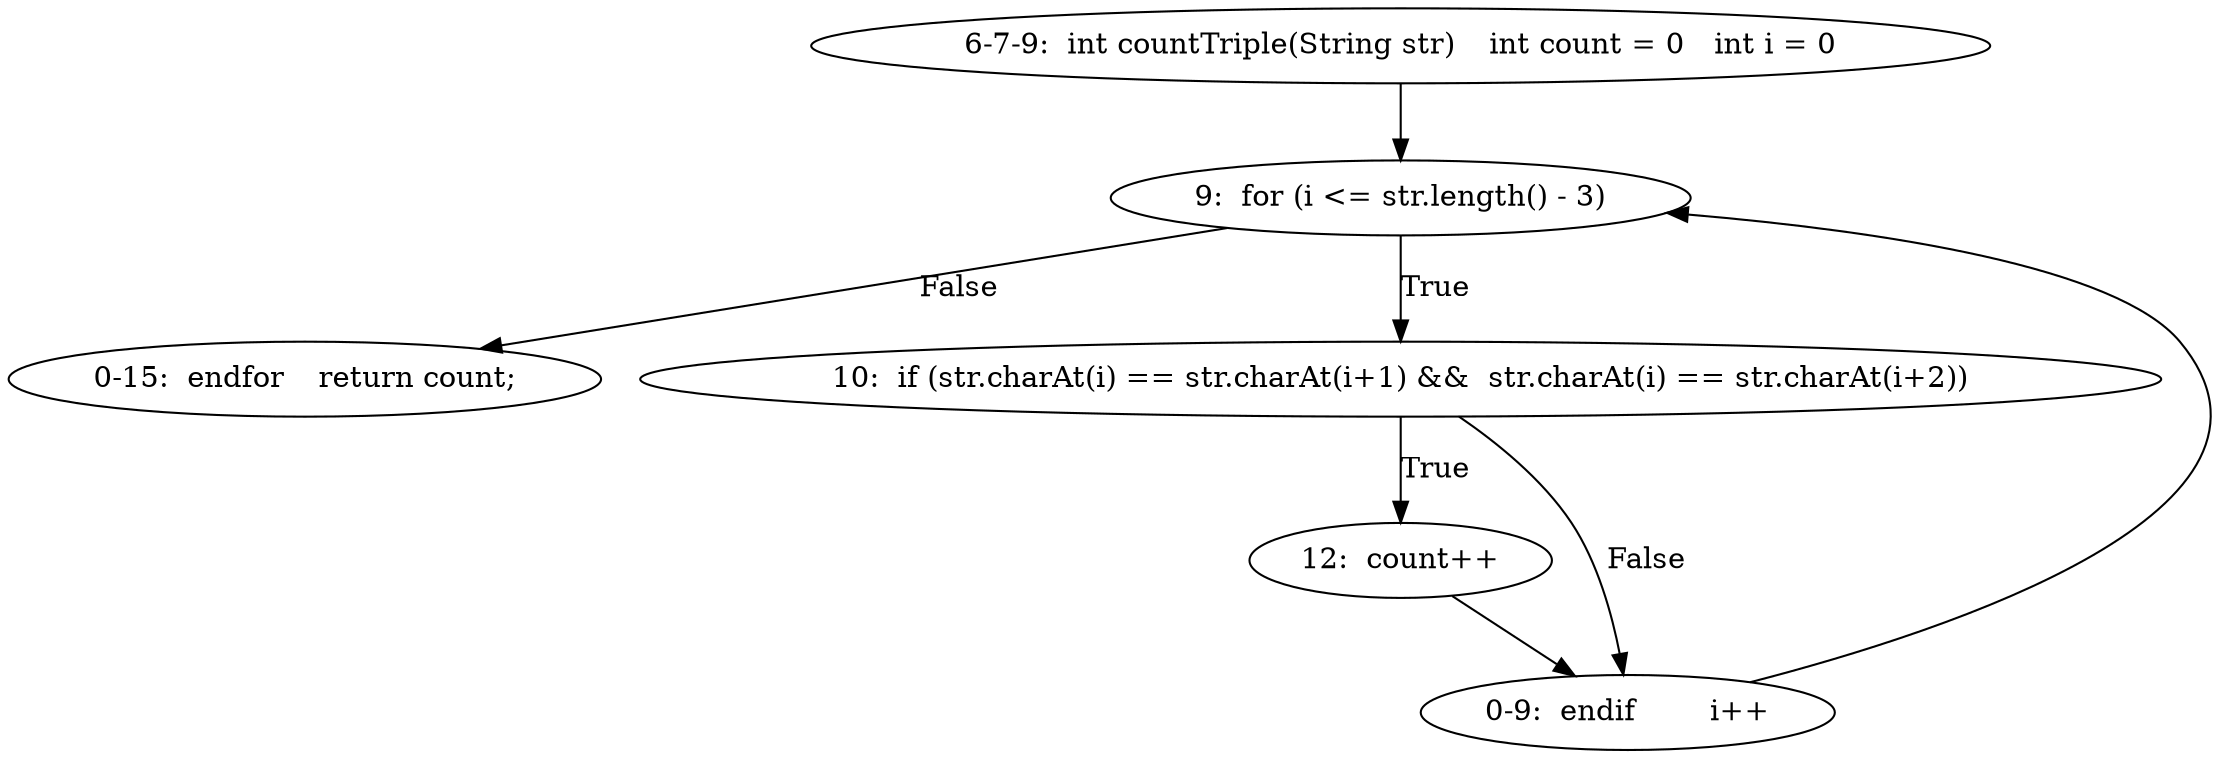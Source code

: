 digraph result_test { 
// graph-vertices
  a2  [label="6-7-9:  int countTriple(String str)	int count = 0	int i = 0"]; 
  3  [label="9:  for (i <= str.length() - 3)"]; 
  a3  [label="0-15:  endfor	return count;"]; 
  6  [label="10:  if (str.charAt(i) == str.charAt(i+1) &&  str.charAt(i) == str.charAt(i+2))"]; 
  7  [label="12:  count++"]; 
  a4  [label="0-9:  endif	i++"]; 
// graph-edges
  a2 -> 3;
  3 -> a3  [label="False"]; 
  3 -> 6  [label="True"]; 
  6 -> 7  [label="True"]; 
  7 -> a4;
  6 -> a4  [label="False"]; 
  a4 -> 3;
}